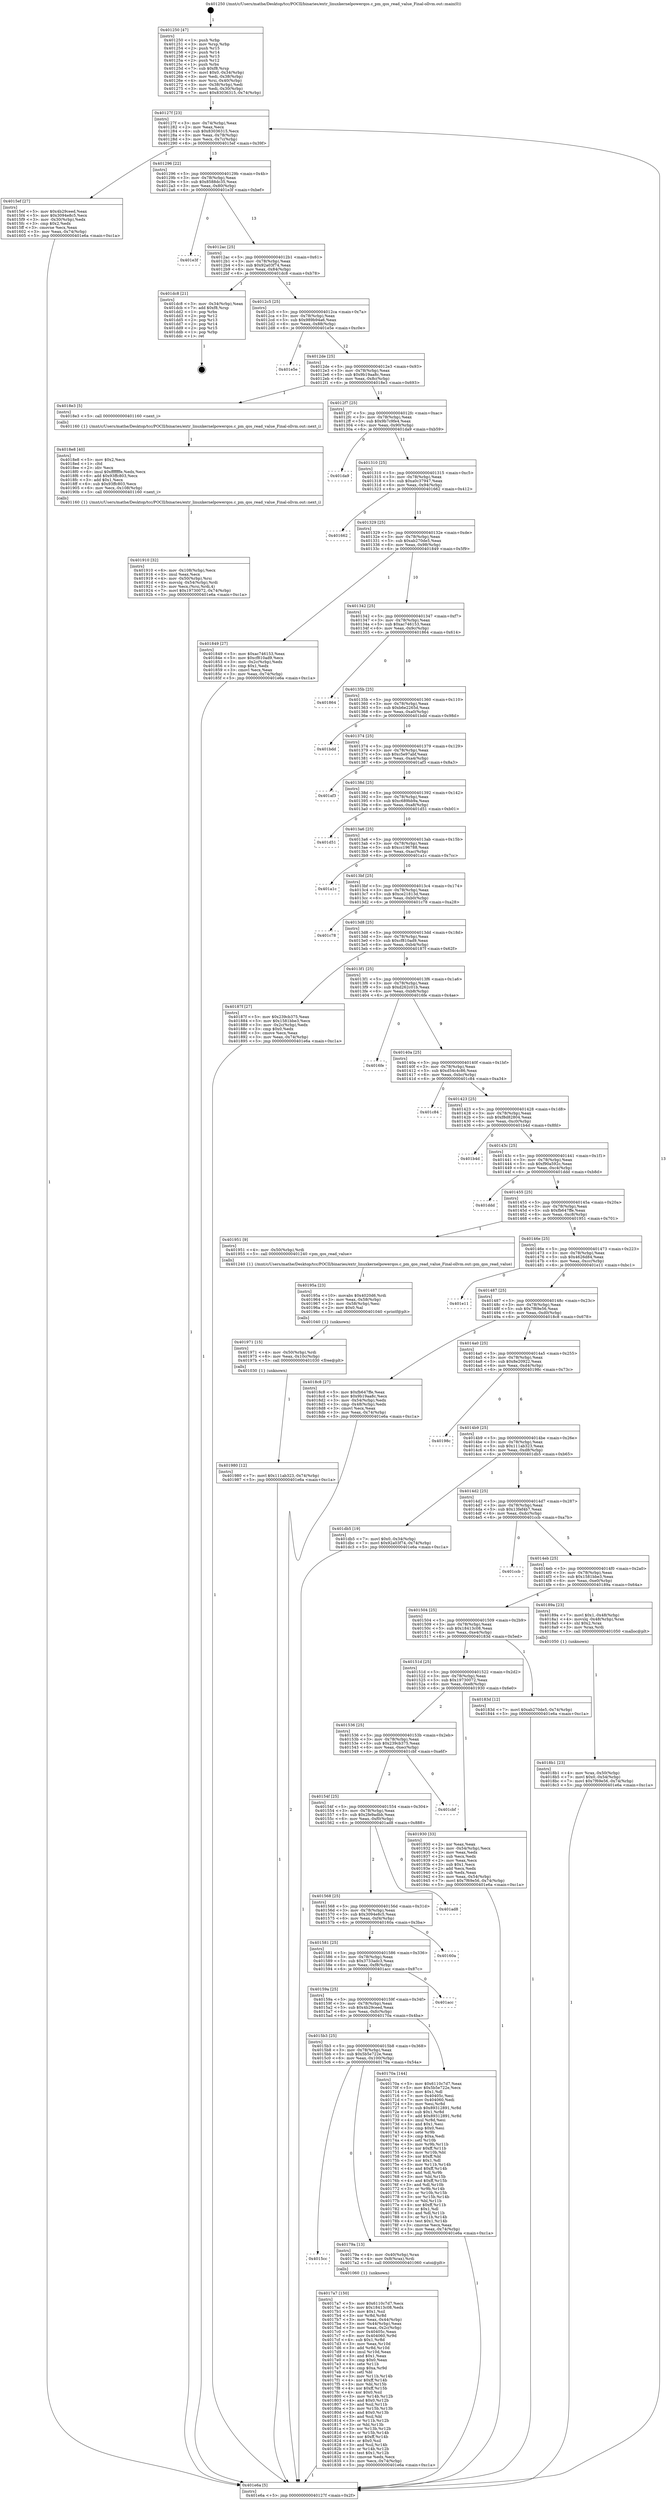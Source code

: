 digraph "0x401250" {
  label = "0x401250 (/mnt/c/Users/mathe/Desktop/tcc/POCII/binaries/extr_linuxkernelpowerqos.c_pm_qos_read_value_Final-ollvm.out::main(0))"
  labelloc = "t"
  node[shape=record]

  Entry [label="",width=0.3,height=0.3,shape=circle,fillcolor=black,style=filled]
  "0x40127f" [label="{
     0x40127f [23]\l
     | [instrs]\l
     &nbsp;&nbsp;0x40127f \<+3\>: mov -0x74(%rbp),%eax\l
     &nbsp;&nbsp;0x401282 \<+2\>: mov %eax,%ecx\l
     &nbsp;&nbsp;0x401284 \<+6\>: sub $0x83036315,%ecx\l
     &nbsp;&nbsp;0x40128a \<+3\>: mov %eax,-0x78(%rbp)\l
     &nbsp;&nbsp;0x40128d \<+3\>: mov %ecx,-0x7c(%rbp)\l
     &nbsp;&nbsp;0x401290 \<+6\>: je 00000000004015ef \<main+0x39f\>\l
  }"]
  "0x4015ef" [label="{
     0x4015ef [27]\l
     | [instrs]\l
     &nbsp;&nbsp;0x4015ef \<+5\>: mov $0x4b29ceed,%eax\l
     &nbsp;&nbsp;0x4015f4 \<+5\>: mov $0x3094e8c5,%ecx\l
     &nbsp;&nbsp;0x4015f9 \<+3\>: mov -0x30(%rbp),%edx\l
     &nbsp;&nbsp;0x4015fc \<+3\>: cmp $0x2,%edx\l
     &nbsp;&nbsp;0x4015ff \<+3\>: cmovne %ecx,%eax\l
     &nbsp;&nbsp;0x401602 \<+3\>: mov %eax,-0x74(%rbp)\l
     &nbsp;&nbsp;0x401605 \<+5\>: jmp 0000000000401e6a \<main+0xc1a\>\l
  }"]
  "0x401296" [label="{
     0x401296 [22]\l
     | [instrs]\l
     &nbsp;&nbsp;0x401296 \<+5\>: jmp 000000000040129b \<main+0x4b\>\l
     &nbsp;&nbsp;0x40129b \<+3\>: mov -0x78(%rbp),%eax\l
     &nbsp;&nbsp;0x40129e \<+5\>: sub $0x8588dc35,%eax\l
     &nbsp;&nbsp;0x4012a3 \<+3\>: mov %eax,-0x80(%rbp)\l
     &nbsp;&nbsp;0x4012a6 \<+6\>: je 0000000000401e3f \<main+0xbef\>\l
  }"]
  "0x401e6a" [label="{
     0x401e6a [5]\l
     | [instrs]\l
     &nbsp;&nbsp;0x401e6a \<+5\>: jmp 000000000040127f \<main+0x2f\>\l
  }"]
  "0x401250" [label="{
     0x401250 [47]\l
     | [instrs]\l
     &nbsp;&nbsp;0x401250 \<+1\>: push %rbp\l
     &nbsp;&nbsp;0x401251 \<+3\>: mov %rsp,%rbp\l
     &nbsp;&nbsp;0x401254 \<+2\>: push %r15\l
     &nbsp;&nbsp;0x401256 \<+2\>: push %r14\l
     &nbsp;&nbsp;0x401258 \<+2\>: push %r13\l
     &nbsp;&nbsp;0x40125a \<+2\>: push %r12\l
     &nbsp;&nbsp;0x40125c \<+1\>: push %rbx\l
     &nbsp;&nbsp;0x40125d \<+7\>: sub $0xf8,%rsp\l
     &nbsp;&nbsp;0x401264 \<+7\>: movl $0x0,-0x34(%rbp)\l
     &nbsp;&nbsp;0x40126b \<+3\>: mov %edi,-0x38(%rbp)\l
     &nbsp;&nbsp;0x40126e \<+4\>: mov %rsi,-0x40(%rbp)\l
     &nbsp;&nbsp;0x401272 \<+3\>: mov -0x38(%rbp),%edi\l
     &nbsp;&nbsp;0x401275 \<+3\>: mov %edi,-0x30(%rbp)\l
     &nbsp;&nbsp;0x401278 \<+7\>: movl $0x83036315,-0x74(%rbp)\l
  }"]
  Exit [label="",width=0.3,height=0.3,shape=circle,fillcolor=black,style=filled,peripheries=2]
  "0x401e3f" [label="{
     0x401e3f\l
  }", style=dashed]
  "0x4012ac" [label="{
     0x4012ac [25]\l
     | [instrs]\l
     &nbsp;&nbsp;0x4012ac \<+5\>: jmp 00000000004012b1 \<main+0x61\>\l
     &nbsp;&nbsp;0x4012b1 \<+3\>: mov -0x78(%rbp),%eax\l
     &nbsp;&nbsp;0x4012b4 \<+5\>: sub $0x92a03f74,%eax\l
     &nbsp;&nbsp;0x4012b9 \<+6\>: mov %eax,-0x84(%rbp)\l
     &nbsp;&nbsp;0x4012bf \<+6\>: je 0000000000401dc8 \<main+0xb78\>\l
  }"]
  "0x401980" [label="{
     0x401980 [12]\l
     | [instrs]\l
     &nbsp;&nbsp;0x401980 \<+7\>: movl $0x111ab323,-0x74(%rbp)\l
     &nbsp;&nbsp;0x401987 \<+5\>: jmp 0000000000401e6a \<main+0xc1a\>\l
  }"]
  "0x401dc8" [label="{
     0x401dc8 [21]\l
     | [instrs]\l
     &nbsp;&nbsp;0x401dc8 \<+3\>: mov -0x34(%rbp),%eax\l
     &nbsp;&nbsp;0x401dcb \<+7\>: add $0xf8,%rsp\l
     &nbsp;&nbsp;0x401dd2 \<+1\>: pop %rbx\l
     &nbsp;&nbsp;0x401dd3 \<+2\>: pop %r12\l
     &nbsp;&nbsp;0x401dd5 \<+2\>: pop %r13\l
     &nbsp;&nbsp;0x401dd7 \<+2\>: pop %r14\l
     &nbsp;&nbsp;0x401dd9 \<+2\>: pop %r15\l
     &nbsp;&nbsp;0x401ddb \<+1\>: pop %rbp\l
     &nbsp;&nbsp;0x401ddc \<+1\>: ret\l
  }"]
  "0x4012c5" [label="{
     0x4012c5 [25]\l
     | [instrs]\l
     &nbsp;&nbsp;0x4012c5 \<+5\>: jmp 00000000004012ca \<main+0x7a\>\l
     &nbsp;&nbsp;0x4012ca \<+3\>: mov -0x78(%rbp),%eax\l
     &nbsp;&nbsp;0x4012cd \<+5\>: sub $0x989b94a6,%eax\l
     &nbsp;&nbsp;0x4012d2 \<+6\>: mov %eax,-0x88(%rbp)\l
     &nbsp;&nbsp;0x4012d8 \<+6\>: je 0000000000401e5e \<main+0xc0e\>\l
  }"]
  "0x401971" [label="{
     0x401971 [15]\l
     | [instrs]\l
     &nbsp;&nbsp;0x401971 \<+4\>: mov -0x50(%rbp),%rdi\l
     &nbsp;&nbsp;0x401975 \<+6\>: mov %eax,-0x10c(%rbp)\l
     &nbsp;&nbsp;0x40197b \<+5\>: call 0000000000401030 \<free@plt\>\l
     | [calls]\l
     &nbsp;&nbsp;0x401030 \{1\} (unknown)\l
  }"]
  "0x401e5e" [label="{
     0x401e5e\l
  }", style=dashed]
  "0x4012de" [label="{
     0x4012de [25]\l
     | [instrs]\l
     &nbsp;&nbsp;0x4012de \<+5\>: jmp 00000000004012e3 \<main+0x93\>\l
     &nbsp;&nbsp;0x4012e3 \<+3\>: mov -0x78(%rbp),%eax\l
     &nbsp;&nbsp;0x4012e6 \<+5\>: sub $0x9b19aa8c,%eax\l
     &nbsp;&nbsp;0x4012eb \<+6\>: mov %eax,-0x8c(%rbp)\l
     &nbsp;&nbsp;0x4012f1 \<+6\>: je 00000000004018e3 \<main+0x693\>\l
  }"]
  "0x40195a" [label="{
     0x40195a [23]\l
     | [instrs]\l
     &nbsp;&nbsp;0x40195a \<+10\>: movabs $0x4020d6,%rdi\l
     &nbsp;&nbsp;0x401964 \<+3\>: mov %eax,-0x58(%rbp)\l
     &nbsp;&nbsp;0x401967 \<+3\>: mov -0x58(%rbp),%esi\l
     &nbsp;&nbsp;0x40196a \<+2\>: mov $0x0,%al\l
     &nbsp;&nbsp;0x40196c \<+5\>: call 0000000000401040 \<printf@plt\>\l
     | [calls]\l
     &nbsp;&nbsp;0x401040 \{1\} (unknown)\l
  }"]
  "0x4018e3" [label="{
     0x4018e3 [5]\l
     | [instrs]\l
     &nbsp;&nbsp;0x4018e3 \<+5\>: call 0000000000401160 \<next_i\>\l
     | [calls]\l
     &nbsp;&nbsp;0x401160 \{1\} (/mnt/c/Users/mathe/Desktop/tcc/POCII/binaries/extr_linuxkernelpowerqos.c_pm_qos_read_value_Final-ollvm.out::next_i)\l
  }"]
  "0x4012f7" [label="{
     0x4012f7 [25]\l
     | [instrs]\l
     &nbsp;&nbsp;0x4012f7 \<+5\>: jmp 00000000004012fc \<main+0xac\>\l
     &nbsp;&nbsp;0x4012fc \<+3\>: mov -0x78(%rbp),%eax\l
     &nbsp;&nbsp;0x4012ff \<+5\>: sub $0x9b7c9fe4,%eax\l
     &nbsp;&nbsp;0x401304 \<+6\>: mov %eax,-0x90(%rbp)\l
     &nbsp;&nbsp;0x40130a \<+6\>: je 0000000000401da9 \<main+0xb59\>\l
  }"]
  "0x401910" [label="{
     0x401910 [32]\l
     | [instrs]\l
     &nbsp;&nbsp;0x401910 \<+6\>: mov -0x108(%rbp),%ecx\l
     &nbsp;&nbsp;0x401916 \<+3\>: imul %eax,%ecx\l
     &nbsp;&nbsp;0x401919 \<+4\>: mov -0x50(%rbp),%rsi\l
     &nbsp;&nbsp;0x40191d \<+4\>: movslq -0x54(%rbp),%rdi\l
     &nbsp;&nbsp;0x401921 \<+3\>: mov %ecx,(%rsi,%rdi,4)\l
     &nbsp;&nbsp;0x401924 \<+7\>: movl $0x19730072,-0x74(%rbp)\l
     &nbsp;&nbsp;0x40192b \<+5\>: jmp 0000000000401e6a \<main+0xc1a\>\l
  }"]
  "0x401da9" [label="{
     0x401da9\l
  }", style=dashed]
  "0x401310" [label="{
     0x401310 [25]\l
     | [instrs]\l
     &nbsp;&nbsp;0x401310 \<+5\>: jmp 0000000000401315 \<main+0xc5\>\l
     &nbsp;&nbsp;0x401315 \<+3\>: mov -0x78(%rbp),%eax\l
     &nbsp;&nbsp;0x401318 \<+5\>: sub $0xa0c37947,%eax\l
     &nbsp;&nbsp;0x40131d \<+6\>: mov %eax,-0x94(%rbp)\l
     &nbsp;&nbsp;0x401323 \<+6\>: je 0000000000401662 \<main+0x412\>\l
  }"]
  "0x4018e8" [label="{
     0x4018e8 [40]\l
     | [instrs]\l
     &nbsp;&nbsp;0x4018e8 \<+5\>: mov $0x2,%ecx\l
     &nbsp;&nbsp;0x4018ed \<+1\>: cltd\l
     &nbsp;&nbsp;0x4018ee \<+2\>: idiv %ecx\l
     &nbsp;&nbsp;0x4018f0 \<+6\>: imul $0xfffffffe,%edx,%ecx\l
     &nbsp;&nbsp;0x4018f6 \<+6\>: add $0x93ffc803,%ecx\l
     &nbsp;&nbsp;0x4018fc \<+3\>: add $0x1,%ecx\l
     &nbsp;&nbsp;0x4018ff \<+6\>: sub $0x93ffc803,%ecx\l
     &nbsp;&nbsp;0x401905 \<+6\>: mov %ecx,-0x108(%rbp)\l
     &nbsp;&nbsp;0x40190b \<+5\>: call 0000000000401160 \<next_i\>\l
     | [calls]\l
     &nbsp;&nbsp;0x401160 \{1\} (/mnt/c/Users/mathe/Desktop/tcc/POCII/binaries/extr_linuxkernelpowerqos.c_pm_qos_read_value_Final-ollvm.out::next_i)\l
  }"]
  "0x401662" [label="{
     0x401662\l
  }", style=dashed]
  "0x401329" [label="{
     0x401329 [25]\l
     | [instrs]\l
     &nbsp;&nbsp;0x401329 \<+5\>: jmp 000000000040132e \<main+0xde\>\l
     &nbsp;&nbsp;0x40132e \<+3\>: mov -0x78(%rbp),%eax\l
     &nbsp;&nbsp;0x401331 \<+5\>: sub $0xab270de5,%eax\l
     &nbsp;&nbsp;0x401336 \<+6\>: mov %eax,-0x98(%rbp)\l
     &nbsp;&nbsp;0x40133c \<+6\>: je 0000000000401849 \<main+0x5f9\>\l
  }"]
  "0x4018b1" [label="{
     0x4018b1 [23]\l
     | [instrs]\l
     &nbsp;&nbsp;0x4018b1 \<+4\>: mov %rax,-0x50(%rbp)\l
     &nbsp;&nbsp;0x4018b5 \<+7\>: movl $0x0,-0x54(%rbp)\l
     &nbsp;&nbsp;0x4018bc \<+7\>: movl $0x7f69e56,-0x74(%rbp)\l
     &nbsp;&nbsp;0x4018c3 \<+5\>: jmp 0000000000401e6a \<main+0xc1a\>\l
  }"]
  "0x401849" [label="{
     0x401849 [27]\l
     | [instrs]\l
     &nbsp;&nbsp;0x401849 \<+5\>: mov $0xac746153,%eax\l
     &nbsp;&nbsp;0x40184e \<+5\>: mov $0xcf810ad9,%ecx\l
     &nbsp;&nbsp;0x401853 \<+3\>: mov -0x2c(%rbp),%edx\l
     &nbsp;&nbsp;0x401856 \<+3\>: cmp $0x1,%edx\l
     &nbsp;&nbsp;0x401859 \<+3\>: cmovl %ecx,%eax\l
     &nbsp;&nbsp;0x40185c \<+3\>: mov %eax,-0x74(%rbp)\l
     &nbsp;&nbsp;0x40185f \<+5\>: jmp 0000000000401e6a \<main+0xc1a\>\l
  }"]
  "0x401342" [label="{
     0x401342 [25]\l
     | [instrs]\l
     &nbsp;&nbsp;0x401342 \<+5\>: jmp 0000000000401347 \<main+0xf7\>\l
     &nbsp;&nbsp;0x401347 \<+3\>: mov -0x78(%rbp),%eax\l
     &nbsp;&nbsp;0x40134a \<+5\>: sub $0xac746153,%eax\l
     &nbsp;&nbsp;0x40134f \<+6\>: mov %eax,-0x9c(%rbp)\l
     &nbsp;&nbsp;0x401355 \<+6\>: je 0000000000401864 \<main+0x614\>\l
  }"]
  "0x4017a7" [label="{
     0x4017a7 [150]\l
     | [instrs]\l
     &nbsp;&nbsp;0x4017a7 \<+5\>: mov $0x6110c7d7,%ecx\l
     &nbsp;&nbsp;0x4017ac \<+5\>: mov $0x18413c08,%edx\l
     &nbsp;&nbsp;0x4017b1 \<+3\>: mov $0x1,%sil\l
     &nbsp;&nbsp;0x4017b4 \<+3\>: xor %r8d,%r8d\l
     &nbsp;&nbsp;0x4017b7 \<+3\>: mov %eax,-0x44(%rbp)\l
     &nbsp;&nbsp;0x4017ba \<+3\>: mov -0x44(%rbp),%eax\l
     &nbsp;&nbsp;0x4017bd \<+3\>: mov %eax,-0x2c(%rbp)\l
     &nbsp;&nbsp;0x4017c0 \<+7\>: mov 0x40405c,%eax\l
     &nbsp;&nbsp;0x4017c7 \<+8\>: mov 0x404060,%r9d\l
     &nbsp;&nbsp;0x4017cf \<+4\>: sub $0x1,%r8d\l
     &nbsp;&nbsp;0x4017d3 \<+3\>: mov %eax,%r10d\l
     &nbsp;&nbsp;0x4017d6 \<+3\>: add %r8d,%r10d\l
     &nbsp;&nbsp;0x4017d9 \<+4\>: imul %r10d,%eax\l
     &nbsp;&nbsp;0x4017dd \<+3\>: and $0x1,%eax\l
     &nbsp;&nbsp;0x4017e0 \<+3\>: cmp $0x0,%eax\l
     &nbsp;&nbsp;0x4017e3 \<+4\>: sete %r11b\l
     &nbsp;&nbsp;0x4017e7 \<+4\>: cmp $0xa,%r9d\l
     &nbsp;&nbsp;0x4017eb \<+3\>: setl %bl\l
     &nbsp;&nbsp;0x4017ee \<+3\>: mov %r11b,%r14b\l
     &nbsp;&nbsp;0x4017f1 \<+4\>: xor $0xff,%r14b\l
     &nbsp;&nbsp;0x4017f5 \<+3\>: mov %bl,%r15b\l
     &nbsp;&nbsp;0x4017f8 \<+4\>: xor $0xff,%r15b\l
     &nbsp;&nbsp;0x4017fc \<+4\>: xor $0x0,%sil\l
     &nbsp;&nbsp;0x401800 \<+3\>: mov %r14b,%r12b\l
     &nbsp;&nbsp;0x401803 \<+4\>: and $0x0,%r12b\l
     &nbsp;&nbsp;0x401807 \<+3\>: and %sil,%r11b\l
     &nbsp;&nbsp;0x40180a \<+3\>: mov %r15b,%r13b\l
     &nbsp;&nbsp;0x40180d \<+4\>: and $0x0,%r13b\l
     &nbsp;&nbsp;0x401811 \<+3\>: and %sil,%bl\l
     &nbsp;&nbsp;0x401814 \<+3\>: or %r11b,%r12b\l
     &nbsp;&nbsp;0x401817 \<+3\>: or %bl,%r13b\l
     &nbsp;&nbsp;0x40181a \<+3\>: xor %r13b,%r12b\l
     &nbsp;&nbsp;0x40181d \<+3\>: or %r15b,%r14b\l
     &nbsp;&nbsp;0x401820 \<+4\>: xor $0xff,%r14b\l
     &nbsp;&nbsp;0x401824 \<+4\>: or $0x0,%sil\l
     &nbsp;&nbsp;0x401828 \<+3\>: and %sil,%r14b\l
     &nbsp;&nbsp;0x40182b \<+3\>: or %r14b,%r12b\l
     &nbsp;&nbsp;0x40182e \<+4\>: test $0x1,%r12b\l
     &nbsp;&nbsp;0x401832 \<+3\>: cmovne %edx,%ecx\l
     &nbsp;&nbsp;0x401835 \<+3\>: mov %ecx,-0x74(%rbp)\l
     &nbsp;&nbsp;0x401838 \<+5\>: jmp 0000000000401e6a \<main+0xc1a\>\l
  }"]
  "0x401864" [label="{
     0x401864\l
  }", style=dashed]
  "0x40135b" [label="{
     0x40135b [25]\l
     | [instrs]\l
     &nbsp;&nbsp;0x40135b \<+5\>: jmp 0000000000401360 \<main+0x110\>\l
     &nbsp;&nbsp;0x401360 \<+3\>: mov -0x78(%rbp),%eax\l
     &nbsp;&nbsp;0x401363 \<+5\>: sub $0xb6e2265d,%eax\l
     &nbsp;&nbsp;0x401368 \<+6\>: mov %eax,-0xa0(%rbp)\l
     &nbsp;&nbsp;0x40136e \<+6\>: je 0000000000401bdd \<main+0x98d\>\l
  }"]
  "0x4015cc" [label="{
     0x4015cc\l
  }", style=dashed]
  "0x401bdd" [label="{
     0x401bdd\l
  }", style=dashed]
  "0x401374" [label="{
     0x401374 [25]\l
     | [instrs]\l
     &nbsp;&nbsp;0x401374 \<+5\>: jmp 0000000000401379 \<main+0x129\>\l
     &nbsp;&nbsp;0x401379 \<+3\>: mov -0x78(%rbp),%eax\l
     &nbsp;&nbsp;0x40137c \<+5\>: sub $0xc5e97abf,%eax\l
     &nbsp;&nbsp;0x401381 \<+6\>: mov %eax,-0xa4(%rbp)\l
     &nbsp;&nbsp;0x401387 \<+6\>: je 0000000000401af3 \<main+0x8a3\>\l
  }"]
  "0x40179a" [label="{
     0x40179a [13]\l
     | [instrs]\l
     &nbsp;&nbsp;0x40179a \<+4\>: mov -0x40(%rbp),%rax\l
     &nbsp;&nbsp;0x40179e \<+4\>: mov 0x8(%rax),%rdi\l
     &nbsp;&nbsp;0x4017a2 \<+5\>: call 0000000000401060 \<atoi@plt\>\l
     | [calls]\l
     &nbsp;&nbsp;0x401060 \{1\} (unknown)\l
  }"]
  "0x401af3" [label="{
     0x401af3\l
  }", style=dashed]
  "0x40138d" [label="{
     0x40138d [25]\l
     | [instrs]\l
     &nbsp;&nbsp;0x40138d \<+5\>: jmp 0000000000401392 \<main+0x142\>\l
     &nbsp;&nbsp;0x401392 \<+3\>: mov -0x78(%rbp),%eax\l
     &nbsp;&nbsp;0x401395 \<+5\>: sub $0xc689bb9a,%eax\l
     &nbsp;&nbsp;0x40139a \<+6\>: mov %eax,-0xa8(%rbp)\l
     &nbsp;&nbsp;0x4013a0 \<+6\>: je 0000000000401d51 \<main+0xb01\>\l
  }"]
  "0x4015b3" [label="{
     0x4015b3 [25]\l
     | [instrs]\l
     &nbsp;&nbsp;0x4015b3 \<+5\>: jmp 00000000004015b8 \<main+0x368\>\l
     &nbsp;&nbsp;0x4015b8 \<+3\>: mov -0x78(%rbp),%eax\l
     &nbsp;&nbsp;0x4015bb \<+5\>: sub $0x5b5e722e,%eax\l
     &nbsp;&nbsp;0x4015c0 \<+6\>: mov %eax,-0x100(%rbp)\l
     &nbsp;&nbsp;0x4015c6 \<+6\>: je 000000000040179a \<main+0x54a\>\l
  }"]
  "0x401d51" [label="{
     0x401d51\l
  }", style=dashed]
  "0x4013a6" [label="{
     0x4013a6 [25]\l
     | [instrs]\l
     &nbsp;&nbsp;0x4013a6 \<+5\>: jmp 00000000004013ab \<main+0x15b\>\l
     &nbsp;&nbsp;0x4013ab \<+3\>: mov -0x78(%rbp),%eax\l
     &nbsp;&nbsp;0x4013ae \<+5\>: sub $0xcc196788,%eax\l
     &nbsp;&nbsp;0x4013b3 \<+6\>: mov %eax,-0xac(%rbp)\l
     &nbsp;&nbsp;0x4013b9 \<+6\>: je 0000000000401a1c \<main+0x7cc\>\l
  }"]
  "0x40170a" [label="{
     0x40170a [144]\l
     | [instrs]\l
     &nbsp;&nbsp;0x40170a \<+5\>: mov $0x6110c7d7,%eax\l
     &nbsp;&nbsp;0x40170f \<+5\>: mov $0x5b5e722e,%ecx\l
     &nbsp;&nbsp;0x401714 \<+2\>: mov $0x1,%dl\l
     &nbsp;&nbsp;0x401716 \<+7\>: mov 0x40405c,%esi\l
     &nbsp;&nbsp;0x40171d \<+7\>: mov 0x404060,%edi\l
     &nbsp;&nbsp;0x401724 \<+3\>: mov %esi,%r8d\l
     &nbsp;&nbsp;0x401727 \<+7\>: sub $0x89312891,%r8d\l
     &nbsp;&nbsp;0x40172e \<+4\>: sub $0x1,%r8d\l
     &nbsp;&nbsp;0x401732 \<+7\>: add $0x89312891,%r8d\l
     &nbsp;&nbsp;0x401739 \<+4\>: imul %r8d,%esi\l
     &nbsp;&nbsp;0x40173d \<+3\>: and $0x1,%esi\l
     &nbsp;&nbsp;0x401740 \<+3\>: cmp $0x0,%esi\l
     &nbsp;&nbsp;0x401743 \<+4\>: sete %r9b\l
     &nbsp;&nbsp;0x401747 \<+3\>: cmp $0xa,%edi\l
     &nbsp;&nbsp;0x40174a \<+4\>: setl %r10b\l
     &nbsp;&nbsp;0x40174e \<+3\>: mov %r9b,%r11b\l
     &nbsp;&nbsp;0x401751 \<+4\>: xor $0xff,%r11b\l
     &nbsp;&nbsp;0x401755 \<+3\>: mov %r10b,%bl\l
     &nbsp;&nbsp;0x401758 \<+3\>: xor $0xff,%bl\l
     &nbsp;&nbsp;0x40175b \<+3\>: xor $0x1,%dl\l
     &nbsp;&nbsp;0x40175e \<+3\>: mov %r11b,%r14b\l
     &nbsp;&nbsp;0x401761 \<+4\>: and $0xff,%r14b\l
     &nbsp;&nbsp;0x401765 \<+3\>: and %dl,%r9b\l
     &nbsp;&nbsp;0x401768 \<+3\>: mov %bl,%r15b\l
     &nbsp;&nbsp;0x40176b \<+4\>: and $0xff,%r15b\l
     &nbsp;&nbsp;0x40176f \<+3\>: and %dl,%r10b\l
     &nbsp;&nbsp;0x401772 \<+3\>: or %r9b,%r14b\l
     &nbsp;&nbsp;0x401775 \<+3\>: or %r10b,%r15b\l
     &nbsp;&nbsp;0x401778 \<+3\>: xor %r15b,%r14b\l
     &nbsp;&nbsp;0x40177b \<+3\>: or %bl,%r11b\l
     &nbsp;&nbsp;0x40177e \<+4\>: xor $0xff,%r11b\l
     &nbsp;&nbsp;0x401782 \<+3\>: or $0x1,%dl\l
     &nbsp;&nbsp;0x401785 \<+3\>: and %dl,%r11b\l
     &nbsp;&nbsp;0x401788 \<+3\>: or %r11b,%r14b\l
     &nbsp;&nbsp;0x40178b \<+4\>: test $0x1,%r14b\l
     &nbsp;&nbsp;0x40178f \<+3\>: cmovne %ecx,%eax\l
     &nbsp;&nbsp;0x401792 \<+3\>: mov %eax,-0x74(%rbp)\l
     &nbsp;&nbsp;0x401795 \<+5\>: jmp 0000000000401e6a \<main+0xc1a\>\l
  }"]
  "0x401a1c" [label="{
     0x401a1c\l
  }", style=dashed]
  "0x4013bf" [label="{
     0x4013bf [25]\l
     | [instrs]\l
     &nbsp;&nbsp;0x4013bf \<+5\>: jmp 00000000004013c4 \<main+0x174\>\l
     &nbsp;&nbsp;0x4013c4 \<+3\>: mov -0x78(%rbp),%eax\l
     &nbsp;&nbsp;0x4013c7 \<+5\>: sub $0xce21813d,%eax\l
     &nbsp;&nbsp;0x4013cc \<+6\>: mov %eax,-0xb0(%rbp)\l
     &nbsp;&nbsp;0x4013d2 \<+6\>: je 0000000000401c78 \<main+0xa28\>\l
  }"]
  "0x40159a" [label="{
     0x40159a [25]\l
     | [instrs]\l
     &nbsp;&nbsp;0x40159a \<+5\>: jmp 000000000040159f \<main+0x34f\>\l
     &nbsp;&nbsp;0x40159f \<+3\>: mov -0x78(%rbp),%eax\l
     &nbsp;&nbsp;0x4015a2 \<+5\>: sub $0x4b29ceed,%eax\l
     &nbsp;&nbsp;0x4015a7 \<+6\>: mov %eax,-0xfc(%rbp)\l
     &nbsp;&nbsp;0x4015ad \<+6\>: je 000000000040170a \<main+0x4ba\>\l
  }"]
  "0x401c78" [label="{
     0x401c78\l
  }", style=dashed]
  "0x4013d8" [label="{
     0x4013d8 [25]\l
     | [instrs]\l
     &nbsp;&nbsp;0x4013d8 \<+5\>: jmp 00000000004013dd \<main+0x18d\>\l
     &nbsp;&nbsp;0x4013dd \<+3\>: mov -0x78(%rbp),%eax\l
     &nbsp;&nbsp;0x4013e0 \<+5\>: sub $0xcf810ad9,%eax\l
     &nbsp;&nbsp;0x4013e5 \<+6\>: mov %eax,-0xb4(%rbp)\l
     &nbsp;&nbsp;0x4013eb \<+6\>: je 000000000040187f \<main+0x62f\>\l
  }"]
  "0x401acc" [label="{
     0x401acc\l
  }", style=dashed]
  "0x40187f" [label="{
     0x40187f [27]\l
     | [instrs]\l
     &nbsp;&nbsp;0x40187f \<+5\>: mov $0x239cb375,%eax\l
     &nbsp;&nbsp;0x401884 \<+5\>: mov $0x1581bbe3,%ecx\l
     &nbsp;&nbsp;0x401889 \<+3\>: mov -0x2c(%rbp),%edx\l
     &nbsp;&nbsp;0x40188c \<+3\>: cmp $0x0,%edx\l
     &nbsp;&nbsp;0x40188f \<+3\>: cmove %ecx,%eax\l
     &nbsp;&nbsp;0x401892 \<+3\>: mov %eax,-0x74(%rbp)\l
     &nbsp;&nbsp;0x401895 \<+5\>: jmp 0000000000401e6a \<main+0xc1a\>\l
  }"]
  "0x4013f1" [label="{
     0x4013f1 [25]\l
     | [instrs]\l
     &nbsp;&nbsp;0x4013f1 \<+5\>: jmp 00000000004013f6 \<main+0x1a6\>\l
     &nbsp;&nbsp;0x4013f6 \<+3\>: mov -0x78(%rbp),%eax\l
     &nbsp;&nbsp;0x4013f9 \<+5\>: sub $0xd262c01b,%eax\l
     &nbsp;&nbsp;0x4013fe \<+6\>: mov %eax,-0xb8(%rbp)\l
     &nbsp;&nbsp;0x401404 \<+6\>: je 00000000004016fe \<main+0x4ae\>\l
  }"]
  "0x401581" [label="{
     0x401581 [25]\l
     | [instrs]\l
     &nbsp;&nbsp;0x401581 \<+5\>: jmp 0000000000401586 \<main+0x336\>\l
     &nbsp;&nbsp;0x401586 \<+3\>: mov -0x78(%rbp),%eax\l
     &nbsp;&nbsp;0x401589 \<+5\>: sub $0x3733adc3,%eax\l
     &nbsp;&nbsp;0x40158e \<+6\>: mov %eax,-0xf8(%rbp)\l
     &nbsp;&nbsp;0x401594 \<+6\>: je 0000000000401acc \<main+0x87c\>\l
  }"]
  "0x4016fe" [label="{
     0x4016fe\l
  }", style=dashed]
  "0x40140a" [label="{
     0x40140a [25]\l
     | [instrs]\l
     &nbsp;&nbsp;0x40140a \<+5\>: jmp 000000000040140f \<main+0x1bf\>\l
     &nbsp;&nbsp;0x40140f \<+3\>: mov -0x78(%rbp),%eax\l
     &nbsp;&nbsp;0x401412 \<+5\>: sub $0xd54c4c86,%eax\l
     &nbsp;&nbsp;0x401417 \<+6\>: mov %eax,-0xbc(%rbp)\l
     &nbsp;&nbsp;0x40141d \<+6\>: je 0000000000401c84 \<main+0xa34\>\l
  }"]
  "0x40160a" [label="{
     0x40160a\l
  }", style=dashed]
  "0x401c84" [label="{
     0x401c84\l
  }", style=dashed]
  "0x401423" [label="{
     0x401423 [25]\l
     | [instrs]\l
     &nbsp;&nbsp;0x401423 \<+5\>: jmp 0000000000401428 \<main+0x1d8\>\l
     &nbsp;&nbsp;0x401428 \<+3\>: mov -0x78(%rbp),%eax\l
     &nbsp;&nbsp;0x40142b \<+5\>: sub $0xf8d82804,%eax\l
     &nbsp;&nbsp;0x401430 \<+6\>: mov %eax,-0xc0(%rbp)\l
     &nbsp;&nbsp;0x401436 \<+6\>: je 0000000000401b4d \<main+0x8fd\>\l
  }"]
  "0x401568" [label="{
     0x401568 [25]\l
     | [instrs]\l
     &nbsp;&nbsp;0x401568 \<+5\>: jmp 000000000040156d \<main+0x31d\>\l
     &nbsp;&nbsp;0x40156d \<+3\>: mov -0x78(%rbp),%eax\l
     &nbsp;&nbsp;0x401570 \<+5\>: sub $0x3094e8c5,%eax\l
     &nbsp;&nbsp;0x401575 \<+6\>: mov %eax,-0xf4(%rbp)\l
     &nbsp;&nbsp;0x40157b \<+6\>: je 000000000040160a \<main+0x3ba\>\l
  }"]
  "0x401b4d" [label="{
     0x401b4d\l
  }", style=dashed]
  "0x40143c" [label="{
     0x40143c [25]\l
     | [instrs]\l
     &nbsp;&nbsp;0x40143c \<+5\>: jmp 0000000000401441 \<main+0x1f1\>\l
     &nbsp;&nbsp;0x401441 \<+3\>: mov -0x78(%rbp),%eax\l
     &nbsp;&nbsp;0x401444 \<+5\>: sub $0xf90a592c,%eax\l
     &nbsp;&nbsp;0x401449 \<+6\>: mov %eax,-0xc4(%rbp)\l
     &nbsp;&nbsp;0x40144f \<+6\>: je 0000000000401ddd \<main+0xb8d\>\l
  }"]
  "0x401ad8" [label="{
     0x401ad8\l
  }", style=dashed]
  "0x401ddd" [label="{
     0x401ddd\l
  }", style=dashed]
  "0x401455" [label="{
     0x401455 [25]\l
     | [instrs]\l
     &nbsp;&nbsp;0x401455 \<+5\>: jmp 000000000040145a \<main+0x20a\>\l
     &nbsp;&nbsp;0x40145a \<+3\>: mov -0x78(%rbp),%eax\l
     &nbsp;&nbsp;0x40145d \<+5\>: sub $0xfb647ffe,%eax\l
     &nbsp;&nbsp;0x401462 \<+6\>: mov %eax,-0xc8(%rbp)\l
     &nbsp;&nbsp;0x401468 \<+6\>: je 0000000000401951 \<main+0x701\>\l
  }"]
  "0x40154f" [label="{
     0x40154f [25]\l
     | [instrs]\l
     &nbsp;&nbsp;0x40154f \<+5\>: jmp 0000000000401554 \<main+0x304\>\l
     &nbsp;&nbsp;0x401554 \<+3\>: mov -0x78(%rbp),%eax\l
     &nbsp;&nbsp;0x401557 \<+5\>: sub $0x2fe9adbb,%eax\l
     &nbsp;&nbsp;0x40155c \<+6\>: mov %eax,-0xf0(%rbp)\l
     &nbsp;&nbsp;0x401562 \<+6\>: je 0000000000401ad8 \<main+0x888\>\l
  }"]
  "0x401951" [label="{
     0x401951 [9]\l
     | [instrs]\l
     &nbsp;&nbsp;0x401951 \<+4\>: mov -0x50(%rbp),%rdi\l
     &nbsp;&nbsp;0x401955 \<+5\>: call 0000000000401240 \<pm_qos_read_value\>\l
     | [calls]\l
     &nbsp;&nbsp;0x401240 \{1\} (/mnt/c/Users/mathe/Desktop/tcc/POCII/binaries/extr_linuxkernelpowerqos.c_pm_qos_read_value_Final-ollvm.out::pm_qos_read_value)\l
  }"]
  "0x40146e" [label="{
     0x40146e [25]\l
     | [instrs]\l
     &nbsp;&nbsp;0x40146e \<+5\>: jmp 0000000000401473 \<main+0x223\>\l
     &nbsp;&nbsp;0x401473 \<+3\>: mov -0x78(%rbp),%eax\l
     &nbsp;&nbsp;0x401476 \<+5\>: sub $0x4626d84,%eax\l
     &nbsp;&nbsp;0x40147b \<+6\>: mov %eax,-0xcc(%rbp)\l
     &nbsp;&nbsp;0x401481 \<+6\>: je 0000000000401e11 \<main+0xbc1\>\l
  }"]
  "0x401cbf" [label="{
     0x401cbf\l
  }", style=dashed]
  "0x401e11" [label="{
     0x401e11\l
  }", style=dashed]
  "0x401487" [label="{
     0x401487 [25]\l
     | [instrs]\l
     &nbsp;&nbsp;0x401487 \<+5\>: jmp 000000000040148c \<main+0x23c\>\l
     &nbsp;&nbsp;0x40148c \<+3\>: mov -0x78(%rbp),%eax\l
     &nbsp;&nbsp;0x40148f \<+5\>: sub $0x7f69e56,%eax\l
     &nbsp;&nbsp;0x401494 \<+6\>: mov %eax,-0xd0(%rbp)\l
     &nbsp;&nbsp;0x40149a \<+6\>: je 00000000004018c8 \<main+0x678\>\l
  }"]
  "0x401536" [label="{
     0x401536 [25]\l
     | [instrs]\l
     &nbsp;&nbsp;0x401536 \<+5\>: jmp 000000000040153b \<main+0x2eb\>\l
     &nbsp;&nbsp;0x40153b \<+3\>: mov -0x78(%rbp),%eax\l
     &nbsp;&nbsp;0x40153e \<+5\>: sub $0x239cb375,%eax\l
     &nbsp;&nbsp;0x401543 \<+6\>: mov %eax,-0xec(%rbp)\l
     &nbsp;&nbsp;0x401549 \<+6\>: je 0000000000401cbf \<main+0xa6f\>\l
  }"]
  "0x4018c8" [label="{
     0x4018c8 [27]\l
     | [instrs]\l
     &nbsp;&nbsp;0x4018c8 \<+5\>: mov $0xfb647ffe,%eax\l
     &nbsp;&nbsp;0x4018cd \<+5\>: mov $0x9b19aa8c,%ecx\l
     &nbsp;&nbsp;0x4018d2 \<+3\>: mov -0x54(%rbp),%edx\l
     &nbsp;&nbsp;0x4018d5 \<+3\>: cmp -0x48(%rbp),%edx\l
     &nbsp;&nbsp;0x4018d8 \<+3\>: cmovl %ecx,%eax\l
     &nbsp;&nbsp;0x4018db \<+3\>: mov %eax,-0x74(%rbp)\l
     &nbsp;&nbsp;0x4018de \<+5\>: jmp 0000000000401e6a \<main+0xc1a\>\l
  }"]
  "0x4014a0" [label="{
     0x4014a0 [25]\l
     | [instrs]\l
     &nbsp;&nbsp;0x4014a0 \<+5\>: jmp 00000000004014a5 \<main+0x255\>\l
     &nbsp;&nbsp;0x4014a5 \<+3\>: mov -0x78(%rbp),%eax\l
     &nbsp;&nbsp;0x4014a8 \<+5\>: sub $0x8e20922,%eax\l
     &nbsp;&nbsp;0x4014ad \<+6\>: mov %eax,-0xd4(%rbp)\l
     &nbsp;&nbsp;0x4014b3 \<+6\>: je 000000000040198c \<main+0x73c\>\l
  }"]
  "0x401930" [label="{
     0x401930 [33]\l
     | [instrs]\l
     &nbsp;&nbsp;0x401930 \<+2\>: xor %eax,%eax\l
     &nbsp;&nbsp;0x401932 \<+3\>: mov -0x54(%rbp),%ecx\l
     &nbsp;&nbsp;0x401935 \<+2\>: mov %eax,%edx\l
     &nbsp;&nbsp;0x401937 \<+2\>: sub %ecx,%edx\l
     &nbsp;&nbsp;0x401939 \<+2\>: mov %eax,%ecx\l
     &nbsp;&nbsp;0x40193b \<+3\>: sub $0x1,%ecx\l
     &nbsp;&nbsp;0x40193e \<+2\>: add %ecx,%edx\l
     &nbsp;&nbsp;0x401940 \<+2\>: sub %edx,%eax\l
     &nbsp;&nbsp;0x401942 \<+3\>: mov %eax,-0x54(%rbp)\l
     &nbsp;&nbsp;0x401945 \<+7\>: movl $0x7f69e56,-0x74(%rbp)\l
     &nbsp;&nbsp;0x40194c \<+5\>: jmp 0000000000401e6a \<main+0xc1a\>\l
  }"]
  "0x40198c" [label="{
     0x40198c\l
  }", style=dashed]
  "0x4014b9" [label="{
     0x4014b9 [25]\l
     | [instrs]\l
     &nbsp;&nbsp;0x4014b9 \<+5\>: jmp 00000000004014be \<main+0x26e\>\l
     &nbsp;&nbsp;0x4014be \<+3\>: mov -0x78(%rbp),%eax\l
     &nbsp;&nbsp;0x4014c1 \<+5\>: sub $0x111ab323,%eax\l
     &nbsp;&nbsp;0x4014c6 \<+6\>: mov %eax,-0xd8(%rbp)\l
     &nbsp;&nbsp;0x4014cc \<+6\>: je 0000000000401db5 \<main+0xb65\>\l
  }"]
  "0x40151d" [label="{
     0x40151d [25]\l
     | [instrs]\l
     &nbsp;&nbsp;0x40151d \<+5\>: jmp 0000000000401522 \<main+0x2d2\>\l
     &nbsp;&nbsp;0x401522 \<+3\>: mov -0x78(%rbp),%eax\l
     &nbsp;&nbsp;0x401525 \<+5\>: sub $0x19730072,%eax\l
     &nbsp;&nbsp;0x40152a \<+6\>: mov %eax,-0xe8(%rbp)\l
     &nbsp;&nbsp;0x401530 \<+6\>: je 0000000000401930 \<main+0x6e0\>\l
  }"]
  "0x401db5" [label="{
     0x401db5 [19]\l
     | [instrs]\l
     &nbsp;&nbsp;0x401db5 \<+7\>: movl $0x0,-0x34(%rbp)\l
     &nbsp;&nbsp;0x401dbc \<+7\>: movl $0x92a03f74,-0x74(%rbp)\l
     &nbsp;&nbsp;0x401dc3 \<+5\>: jmp 0000000000401e6a \<main+0xc1a\>\l
  }"]
  "0x4014d2" [label="{
     0x4014d2 [25]\l
     | [instrs]\l
     &nbsp;&nbsp;0x4014d2 \<+5\>: jmp 00000000004014d7 \<main+0x287\>\l
     &nbsp;&nbsp;0x4014d7 \<+3\>: mov -0x78(%rbp),%eax\l
     &nbsp;&nbsp;0x4014da \<+5\>: sub $0x13fef4b7,%eax\l
     &nbsp;&nbsp;0x4014df \<+6\>: mov %eax,-0xdc(%rbp)\l
     &nbsp;&nbsp;0x4014e5 \<+6\>: je 0000000000401ccb \<main+0xa7b\>\l
  }"]
  "0x40183d" [label="{
     0x40183d [12]\l
     | [instrs]\l
     &nbsp;&nbsp;0x40183d \<+7\>: movl $0xab270de5,-0x74(%rbp)\l
     &nbsp;&nbsp;0x401844 \<+5\>: jmp 0000000000401e6a \<main+0xc1a\>\l
  }"]
  "0x401ccb" [label="{
     0x401ccb\l
  }", style=dashed]
  "0x4014eb" [label="{
     0x4014eb [25]\l
     | [instrs]\l
     &nbsp;&nbsp;0x4014eb \<+5\>: jmp 00000000004014f0 \<main+0x2a0\>\l
     &nbsp;&nbsp;0x4014f0 \<+3\>: mov -0x78(%rbp),%eax\l
     &nbsp;&nbsp;0x4014f3 \<+5\>: sub $0x1581bbe3,%eax\l
     &nbsp;&nbsp;0x4014f8 \<+6\>: mov %eax,-0xe0(%rbp)\l
     &nbsp;&nbsp;0x4014fe \<+6\>: je 000000000040189a \<main+0x64a\>\l
  }"]
  "0x401504" [label="{
     0x401504 [25]\l
     | [instrs]\l
     &nbsp;&nbsp;0x401504 \<+5\>: jmp 0000000000401509 \<main+0x2b9\>\l
     &nbsp;&nbsp;0x401509 \<+3\>: mov -0x78(%rbp),%eax\l
     &nbsp;&nbsp;0x40150c \<+5\>: sub $0x18413c08,%eax\l
     &nbsp;&nbsp;0x401511 \<+6\>: mov %eax,-0xe4(%rbp)\l
     &nbsp;&nbsp;0x401517 \<+6\>: je 000000000040183d \<main+0x5ed\>\l
  }"]
  "0x40189a" [label="{
     0x40189a [23]\l
     | [instrs]\l
     &nbsp;&nbsp;0x40189a \<+7\>: movl $0x1,-0x48(%rbp)\l
     &nbsp;&nbsp;0x4018a1 \<+4\>: movslq -0x48(%rbp),%rax\l
     &nbsp;&nbsp;0x4018a5 \<+4\>: shl $0x2,%rax\l
     &nbsp;&nbsp;0x4018a9 \<+3\>: mov %rax,%rdi\l
     &nbsp;&nbsp;0x4018ac \<+5\>: call 0000000000401050 \<malloc@plt\>\l
     | [calls]\l
     &nbsp;&nbsp;0x401050 \{1\} (unknown)\l
  }"]
  Entry -> "0x401250" [label=" 1"]
  "0x40127f" -> "0x4015ef" [label=" 1"]
  "0x40127f" -> "0x401296" [label=" 13"]
  "0x4015ef" -> "0x401e6a" [label=" 1"]
  "0x401250" -> "0x40127f" [label=" 1"]
  "0x401e6a" -> "0x40127f" [label=" 13"]
  "0x401dc8" -> Exit [label=" 1"]
  "0x401296" -> "0x401e3f" [label=" 0"]
  "0x401296" -> "0x4012ac" [label=" 13"]
  "0x401db5" -> "0x401e6a" [label=" 1"]
  "0x4012ac" -> "0x401dc8" [label=" 1"]
  "0x4012ac" -> "0x4012c5" [label=" 12"]
  "0x401980" -> "0x401e6a" [label=" 1"]
  "0x4012c5" -> "0x401e5e" [label=" 0"]
  "0x4012c5" -> "0x4012de" [label=" 12"]
  "0x401971" -> "0x401980" [label=" 1"]
  "0x4012de" -> "0x4018e3" [label=" 1"]
  "0x4012de" -> "0x4012f7" [label=" 11"]
  "0x40195a" -> "0x401971" [label=" 1"]
  "0x4012f7" -> "0x401da9" [label=" 0"]
  "0x4012f7" -> "0x401310" [label=" 11"]
  "0x401951" -> "0x40195a" [label=" 1"]
  "0x401310" -> "0x401662" [label=" 0"]
  "0x401310" -> "0x401329" [label=" 11"]
  "0x401930" -> "0x401e6a" [label=" 1"]
  "0x401329" -> "0x401849" [label=" 1"]
  "0x401329" -> "0x401342" [label=" 10"]
  "0x401910" -> "0x401e6a" [label=" 1"]
  "0x401342" -> "0x401864" [label=" 0"]
  "0x401342" -> "0x40135b" [label=" 10"]
  "0x4018e8" -> "0x401910" [label=" 1"]
  "0x40135b" -> "0x401bdd" [label=" 0"]
  "0x40135b" -> "0x401374" [label=" 10"]
  "0x4018e3" -> "0x4018e8" [label=" 1"]
  "0x401374" -> "0x401af3" [label=" 0"]
  "0x401374" -> "0x40138d" [label=" 10"]
  "0x4018c8" -> "0x401e6a" [label=" 2"]
  "0x40138d" -> "0x401d51" [label=" 0"]
  "0x40138d" -> "0x4013a6" [label=" 10"]
  "0x40189a" -> "0x4018b1" [label=" 1"]
  "0x4013a6" -> "0x401a1c" [label=" 0"]
  "0x4013a6" -> "0x4013bf" [label=" 10"]
  "0x40187f" -> "0x401e6a" [label=" 1"]
  "0x4013bf" -> "0x401c78" [label=" 0"]
  "0x4013bf" -> "0x4013d8" [label=" 10"]
  "0x40183d" -> "0x401e6a" [label=" 1"]
  "0x4013d8" -> "0x40187f" [label=" 1"]
  "0x4013d8" -> "0x4013f1" [label=" 9"]
  "0x4017a7" -> "0x401e6a" [label=" 1"]
  "0x4013f1" -> "0x4016fe" [label=" 0"]
  "0x4013f1" -> "0x40140a" [label=" 9"]
  "0x4015b3" -> "0x4015cc" [label=" 0"]
  "0x40140a" -> "0x401c84" [label=" 0"]
  "0x40140a" -> "0x401423" [label=" 9"]
  "0x4015b3" -> "0x40179a" [label=" 1"]
  "0x401423" -> "0x401b4d" [label=" 0"]
  "0x401423" -> "0x40143c" [label=" 9"]
  "0x40170a" -> "0x401e6a" [label=" 1"]
  "0x40143c" -> "0x401ddd" [label=" 0"]
  "0x40143c" -> "0x401455" [label=" 9"]
  "0x40159a" -> "0x4015b3" [label=" 1"]
  "0x401455" -> "0x401951" [label=" 1"]
  "0x401455" -> "0x40146e" [label=" 8"]
  "0x401849" -> "0x401e6a" [label=" 1"]
  "0x40146e" -> "0x401e11" [label=" 0"]
  "0x40146e" -> "0x401487" [label=" 8"]
  "0x401581" -> "0x40159a" [label=" 2"]
  "0x401487" -> "0x4018c8" [label=" 2"]
  "0x401487" -> "0x4014a0" [label=" 6"]
  "0x40179a" -> "0x4017a7" [label=" 1"]
  "0x4014a0" -> "0x40198c" [label=" 0"]
  "0x4014a0" -> "0x4014b9" [label=" 6"]
  "0x401568" -> "0x401581" [label=" 2"]
  "0x4014b9" -> "0x401db5" [label=" 1"]
  "0x4014b9" -> "0x4014d2" [label=" 5"]
  "0x4018b1" -> "0x401e6a" [label=" 1"]
  "0x4014d2" -> "0x401ccb" [label=" 0"]
  "0x4014d2" -> "0x4014eb" [label=" 5"]
  "0x40154f" -> "0x401568" [label=" 2"]
  "0x4014eb" -> "0x40189a" [label=" 1"]
  "0x4014eb" -> "0x401504" [label=" 4"]
  "0x40154f" -> "0x401ad8" [label=" 0"]
  "0x401504" -> "0x40183d" [label=" 1"]
  "0x401504" -> "0x40151d" [label=" 3"]
  "0x401568" -> "0x40160a" [label=" 0"]
  "0x40151d" -> "0x401930" [label=" 1"]
  "0x40151d" -> "0x401536" [label=" 2"]
  "0x401581" -> "0x401acc" [label=" 0"]
  "0x401536" -> "0x401cbf" [label=" 0"]
  "0x401536" -> "0x40154f" [label=" 2"]
  "0x40159a" -> "0x40170a" [label=" 1"]
}
